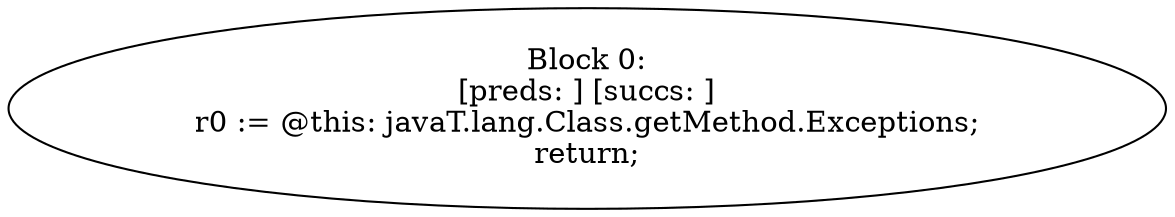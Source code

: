 digraph "unitGraph" {
    "Block 0:
[preds: ] [succs: ]
r0 := @this: javaT.lang.Class.getMethod.Exceptions;
return;
"
}
